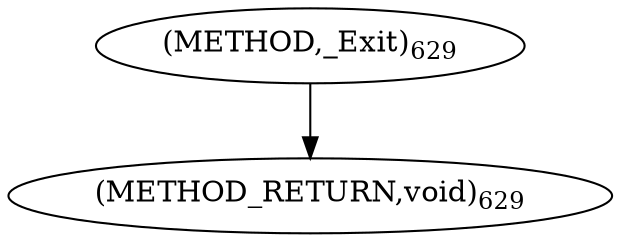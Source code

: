 digraph "_Exit" {  
"21814" [label = <(METHOD,_Exit)<SUB>629</SUB>> ]
"21816" [label = <(METHOD_RETURN,void)<SUB>629</SUB>> ]
  "21814" -> "21816" 
}
